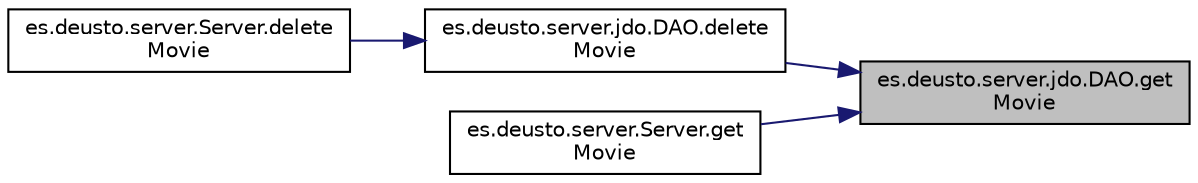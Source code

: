 digraph "es.deusto.server.jdo.DAO.getMovie"
{
 // LATEX_PDF_SIZE
  edge [fontname="Helvetica",fontsize="10",labelfontname="Helvetica",labelfontsize="10"];
  node [fontname="Helvetica",fontsize="10",shape=record];
  rankdir="RL";
  Node50 [label="es.deusto.server.jdo.DAO.get\lMovie",height=0.2,width=0.4,color="black", fillcolor="grey75", style="filled", fontcolor="black",tooltip=" "];
  Node50 -> Node51 [dir="back",color="midnightblue",fontsize="10",style="solid"];
  Node51 [label="es.deusto.server.jdo.DAO.delete\lMovie",height=0.2,width=0.4,color="black", fillcolor="white", style="filled",URL="$classes_1_1deusto_1_1server_1_1jdo_1_1_d_a_o.html#a9bcf552682ef562673a7c725d003debf",tooltip=" "];
  Node51 -> Node52 [dir="back",color="midnightblue",fontsize="10",style="solid"];
  Node52 [label="es.deusto.server.Server.delete\lMovie",height=0.2,width=0.4,color="black", fillcolor="white", style="filled",URL="$classes_1_1deusto_1_1server_1_1_server.html#a6501e4103fcc2ef691c15e4e02f7136c",tooltip=" "];
  Node50 -> Node53 [dir="back",color="midnightblue",fontsize="10",style="solid"];
  Node53 [label="es.deusto.server.Server.get\lMovie",height=0.2,width=0.4,color="black", fillcolor="white", style="filled",URL="$classes_1_1deusto_1_1server_1_1_server.html#a7e4544c63bcf2b2d3abce0d2ff1567ac",tooltip=" "];
}
